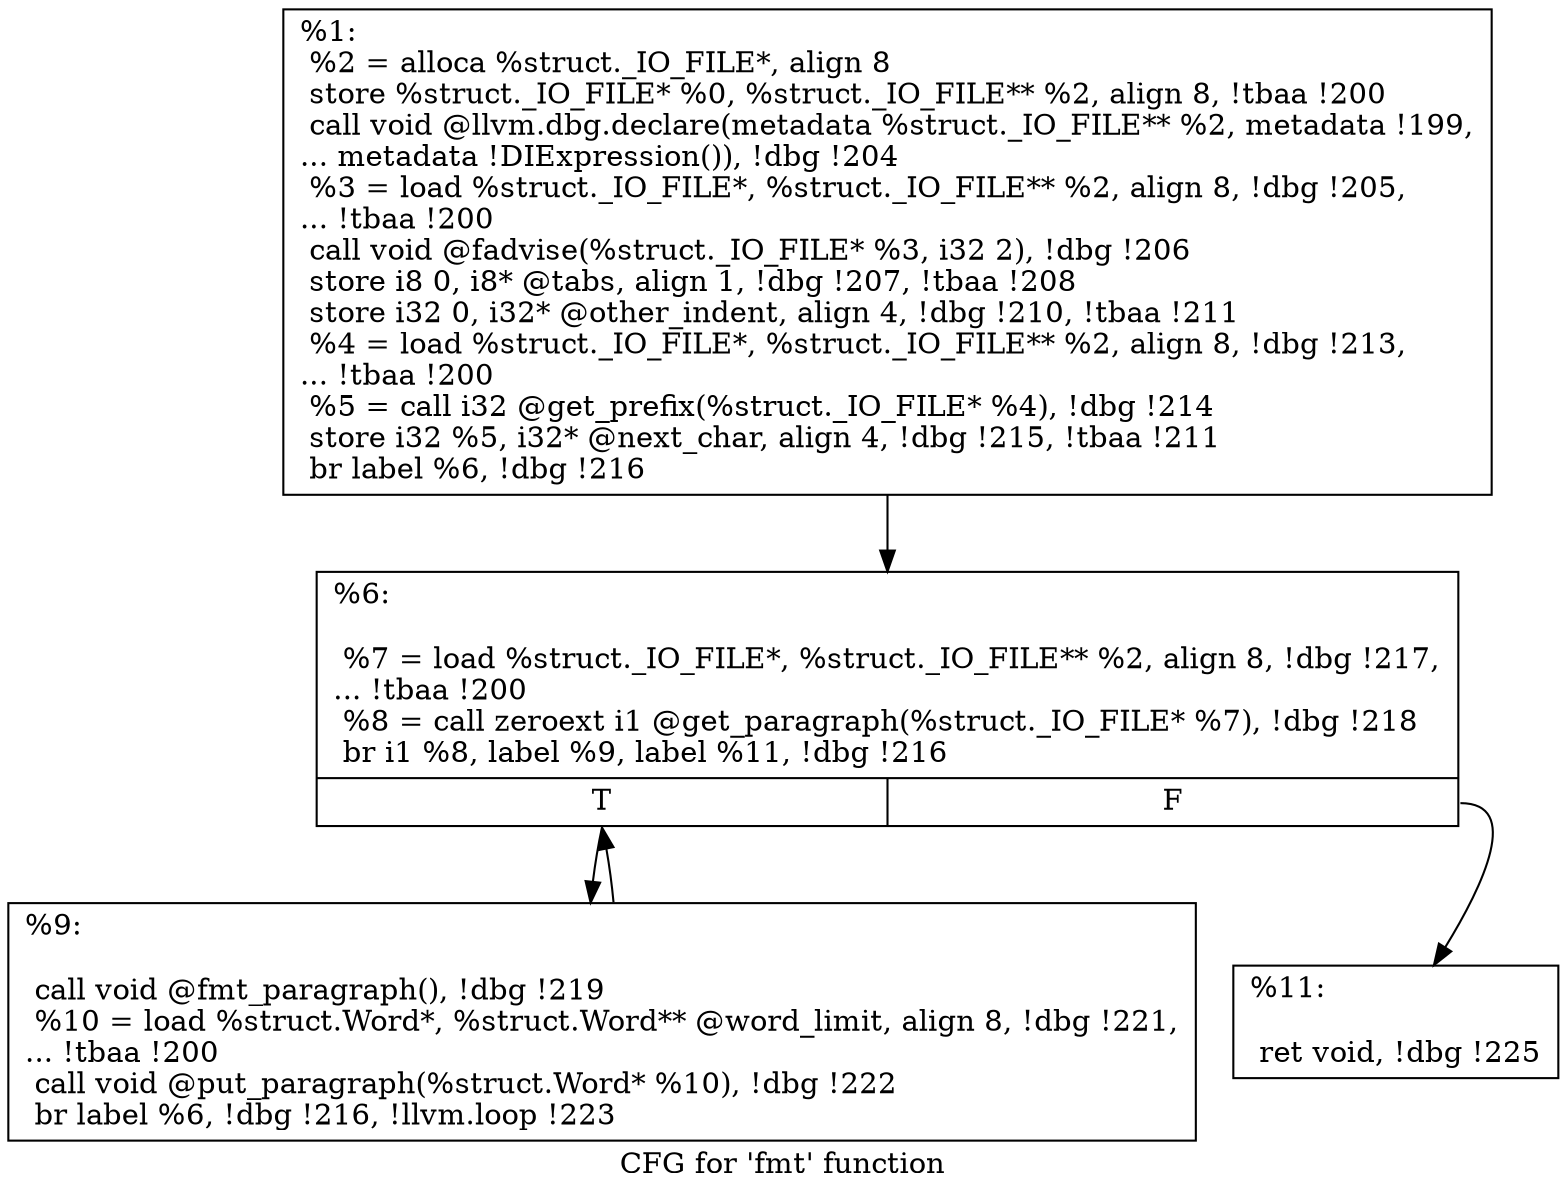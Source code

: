 digraph "CFG for 'fmt' function" {
	label="CFG for 'fmt' function";

	Node0xbaaa90 [shape=record,label="{%1:\l  %2 = alloca %struct._IO_FILE*, align 8\l  store %struct._IO_FILE* %0, %struct._IO_FILE** %2, align 8, !tbaa !200\l  call void @llvm.dbg.declare(metadata %struct._IO_FILE** %2, metadata !199,\l... metadata !DIExpression()), !dbg !204\l  %3 = load %struct._IO_FILE*, %struct._IO_FILE** %2, align 8, !dbg !205,\l... !tbaa !200\l  call void @fadvise(%struct._IO_FILE* %3, i32 2), !dbg !206\l  store i8 0, i8* @tabs, align 1, !dbg !207, !tbaa !208\l  store i32 0, i32* @other_indent, align 4, !dbg !210, !tbaa !211\l  %4 = load %struct._IO_FILE*, %struct._IO_FILE** %2, align 8, !dbg !213,\l... !tbaa !200\l  %5 = call i32 @get_prefix(%struct._IO_FILE* %4), !dbg !214\l  store i32 %5, i32* @next_char, align 4, !dbg !215, !tbaa !211\l  br label %6, !dbg !216\l}"];
	Node0xbaaa90 -> Node0xbb04b0;
	Node0xbb04b0 [shape=record,label="{%6:\l\l  %7 = load %struct._IO_FILE*, %struct._IO_FILE** %2, align 8, !dbg !217,\l... !tbaa !200\l  %8 = call zeroext i1 @get_paragraph(%struct._IO_FILE* %7), !dbg !218\l  br i1 %8, label %9, label %11, !dbg !216\l|{<s0>T|<s1>F}}"];
	Node0xbb04b0:s0 -> Node0xbb0560;
	Node0xbb04b0:s1 -> Node0xbb05b0;
	Node0xbb0560 [shape=record,label="{%9:\l\l  call void @fmt_paragraph(), !dbg !219\l  %10 = load %struct.Word*, %struct.Word** @word_limit, align 8, !dbg !221,\l... !tbaa !200\l  call void @put_paragraph(%struct.Word* %10), !dbg !222\l  br label %6, !dbg !216, !llvm.loop !223\l}"];
	Node0xbb0560 -> Node0xbb04b0;
	Node0xbb05b0 [shape=record,label="{%11:\l\l  ret void, !dbg !225\l}"];
}
